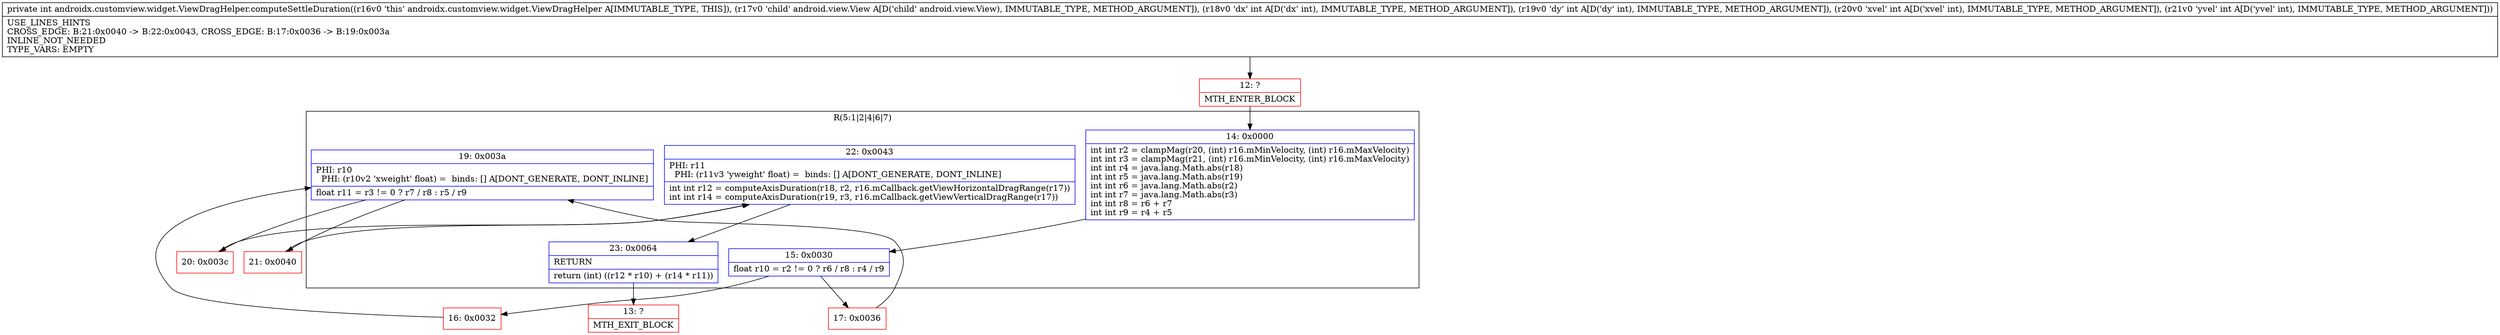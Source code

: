 digraph "CFG forandroidx.customview.widget.ViewDragHelper.computeSettleDuration(Landroid\/view\/View;IIII)I" {
subgraph cluster_Region_733854862 {
label = "R(5:1|2|4|6|7)";
node [shape=record,color=blue];
Node_14 [shape=record,label="{14\:\ 0x0000|int int r2 = clampMag(r20, (int) r16.mMinVelocity, (int) r16.mMaxVelocity)\lint int r3 = clampMag(r21, (int) r16.mMinVelocity, (int) r16.mMaxVelocity)\lint int r4 = java.lang.Math.abs(r18)\lint int r5 = java.lang.Math.abs(r19)\lint int r6 = java.lang.Math.abs(r2)\lint int r7 = java.lang.Math.abs(r3)\lint int r8 = r6 + r7\lint int r9 = r4 + r5\l}"];
Node_15 [shape=record,label="{15\:\ 0x0030|float r10 = r2 != 0 ? r6 \/ r8 : r4 \/ r9\l}"];
Node_19 [shape=record,label="{19\:\ 0x003a|PHI: r10 \l  PHI: (r10v2 'xweight' float) =  binds: [] A[DONT_GENERATE, DONT_INLINE]\l|float r11 = r3 != 0 ? r7 \/ r8 : r5 \/ r9\l}"];
Node_22 [shape=record,label="{22\:\ 0x0043|PHI: r11 \l  PHI: (r11v3 'yweight' float) =  binds: [] A[DONT_GENERATE, DONT_INLINE]\l|int int r12 = computeAxisDuration(r18, r2, r16.mCallback.getViewHorizontalDragRange(r17))\lint int r14 = computeAxisDuration(r19, r3, r16.mCallback.getViewVerticalDragRange(r17))\l}"];
Node_23 [shape=record,label="{23\:\ 0x0064|RETURN\l|return (int) ((r12 * r10) + (r14 * r11))\l}"];
}
Node_12 [shape=record,color=red,label="{12\:\ ?|MTH_ENTER_BLOCK\l}"];
Node_16 [shape=record,color=red,label="{16\:\ 0x0032}"];
Node_20 [shape=record,color=red,label="{20\:\ 0x003c}"];
Node_13 [shape=record,color=red,label="{13\:\ ?|MTH_EXIT_BLOCK\l}"];
Node_21 [shape=record,color=red,label="{21\:\ 0x0040}"];
Node_17 [shape=record,color=red,label="{17\:\ 0x0036}"];
MethodNode[shape=record,label="{private int androidx.customview.widget.ViewDragHelper.computeSettleDuration((r16v0 'this' androidx.customview.widget.ViewDragHelper A[IMMUTABLE_TYPE, THIS]), (r17v0 'child' android.view.View A[D('child' android.view.View), IMMUTABLE_TYPE, METHOD_ARGUMENT]), (r18v0 'dx' int A[D('dx' int), IMMUTABLE_TYPE, METHOD_ARGUMENT]), (r19v0 'dy' int A[D('dy' int), IMMUTABLE_TYPE, METHOD_ARGUMENT]), (r20v0 'xvel' int A[D('xvel' int), IMMUTABLE_TYPE, METHOD_ARGUMENT]), (r21v0 'yvel' int A[D('yvel' int), IMMUTABLE_TYPE, METHOD_ARGUMENT]))  | USE_LINES_HINTS\lCROSS_EDGE: B:21:0x0040 \-\> B:22:0x0043, CROSS_EDGE: B:17:0x0036 \-\> B:19:0x003a\lINLINE_NOT_NEEDED\lTYPE_VARS: EMPTY\l}"];
MethodNode -> Node_12;Node_14 -> Node_15;
Node_15 -> Node_16;
Node_15 -> Node_17;
Node_19 -> Node_20;
Node_19 -> Node_21;
Node_22 -> Node_23;
Node_23 -> Node_13;
Node_12 -> Node_14;
Node_16 -> Node_19;
Node_20 -> Node_22;
Node_21 -> Node_22;
Node_17 -> Node_19;
}


